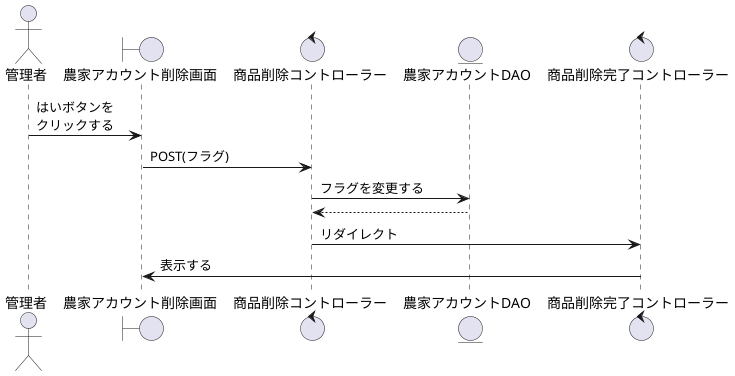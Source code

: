 @startuml 農家アカウント削除

actor    "管理者" as act
boundary "農家アカウント削除画面" as delete_s
control  "商品削除コントローラー" as delete_c
entity   "農家アカウントDAO" as Farmer_DAO
control  "商品削除完了コントローラー" as completion_c

'--------------------------------------------------------------------------------------

act ->  delete_s : はいボタンを\nクリックする
delete_s -> delete_c : POST(フラグ)
delete_c -> Farmer_DAO : フラグを変更する
delete_c <-- Farmer_DAO
delete_c -> completion_c : リダイレクト
delete_s <- completion_c : 表示する

@enduml